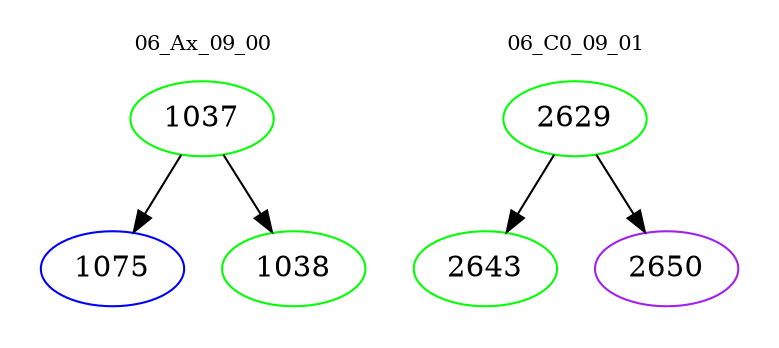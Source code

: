 digraph{
subgraph cluster_0 {
color = white
label = "06_Ax_09_00";
fontsize=10;
T0_1037 [label="1037", color="green"]
T0_1037 -> T0_1075 [color="black"]
T0_1075 [label="1075", color="blue"]
T0_1037 -> T0_1038 [color="black"]
T0_1038 [label="1038", color="green"]
}
subgraph cluster_1 {
color = white
label = "06_C0_09_01";
fontsize=10;
T1_2629 [label="2629", color="green"]
T1_2629 -> T1_2643 [color="black"]
T1_2643 [label="2643", color="green"]
T1_2629 -> T1_2650 [color="black"]
T1_2650 [label="2650", color="purple"]
}
}
